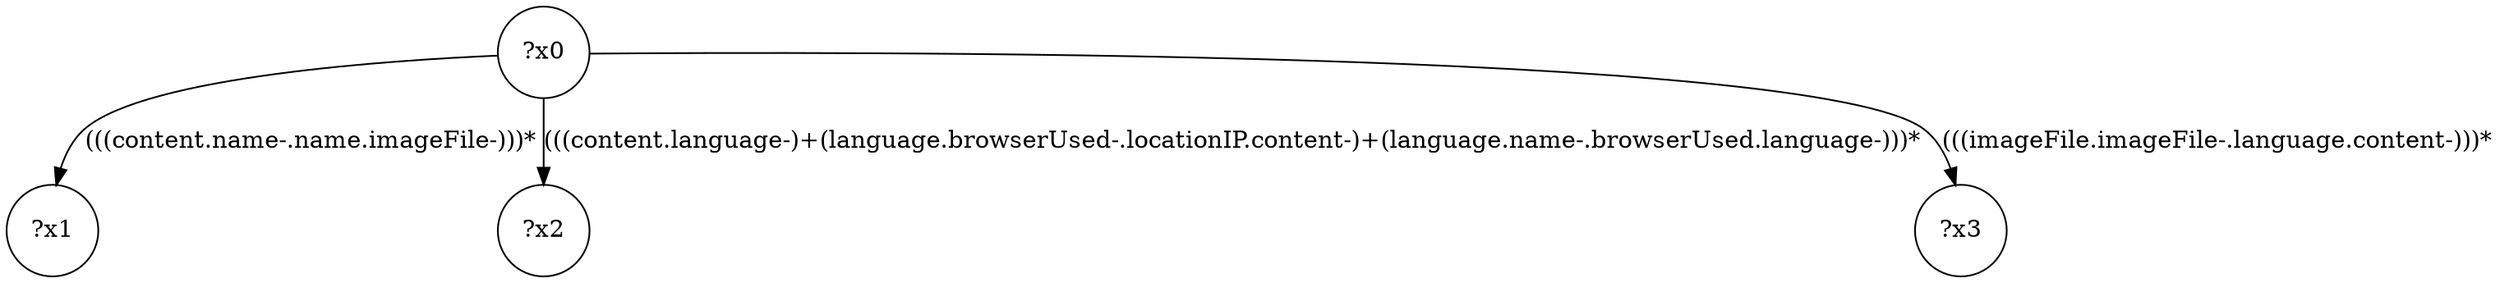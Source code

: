 digraph g {
	x0 [shape=circle, label="?x0"];
	x1 [shape=circle, label="?x1"];
	x0 -> x1 [label="(((content.name-.name.imageFile-)))*"];
	x2 [shape=circle, label="?x2"];
	x0 -> x2 [label="(((content.language-)+(language.browserUsed-.locationIP.content-)+(language.name-.browserUsed.language-)))*"];
	x3 [shape=circle, label="?x3"];
	x0 -> x3 [label="(((imageFile.imageFile-.language.content-)))*"];
}
